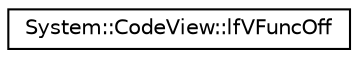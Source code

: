 digraph G
{
  edge [fontname="Helvetica",fontsize="10",labelfontname="Helvetica",labelfontsize="10"];
  node [fontname="Helvetica",fontsize="10",shape=record];
  rankdir="LR";
  Node1 [label="System::CodeView::lfVFuncOff",height=0.2,width=0.4,color="black", fillcolor="white", style="filled",URL="$struct_system_1_1_code_view_1_1lf_v_func_off.html"];
}
